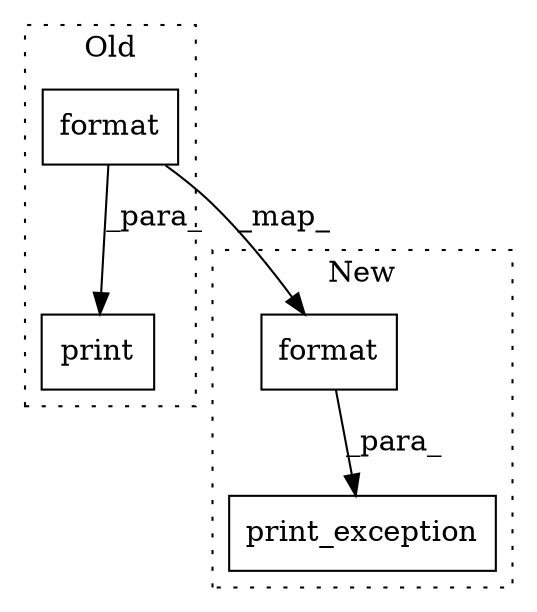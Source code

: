 digraph G {
subgraph cluster0 {
1 [label="print" a="32" s="810,852" l="6,1" shape="box"];
4 [label="format" a="32" s="841,851" l="7,1" shape="box"];
label = "Old";
style="dotted";
}
subgraph cluster1 {
2 [label="print_exception" a="32" s="875,931" l="16,1" shape="box"];
3 [label="format" a="32" s="920,930" l="7,1" shape="box"];
label = "New";
style="dotted";
}
3 -> 2 [label="_para_"];
4 -> 3 [label="_map_"];
4 -> 1 [label="_para_"];
}